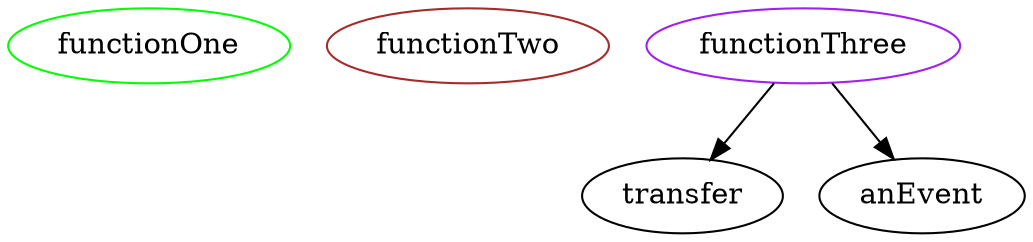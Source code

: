 strict digraph {
  functionOne [color=green]
  functionTwo [color=brown]
  functionThree [color=purple]
  transfer
  anEvent
  functionThree -> transfer
  functionThree -> anEvent
}
